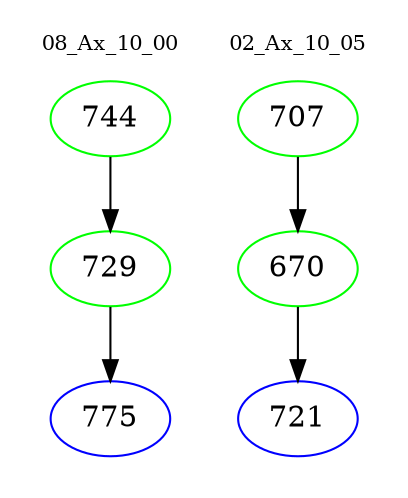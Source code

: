 digraph{
subgraph cluster_0 {
color = white
label = "08_Ax_10_00";
fontsize=10;
T0_744 [label="744", color="green"]
T0_744 -> T0_729 [color="black"]
T0_729 [label="729", color="green"]
T0_729 -> T0_775 [color="black"]
T0_775 [label="775", color="blue"]
}
subgraph cluster_1 {
color = white
label = "02_Ax_10_05";
fontsize=10;
T1_707 [label="707", color="green"]
T1_707 -> T1_670 [color="black"]
T1_670 [label="670", color="green"]
T1_670 -> T1_721 [color="black"]
T1_721 [label="721", color="blue"]
}
}
